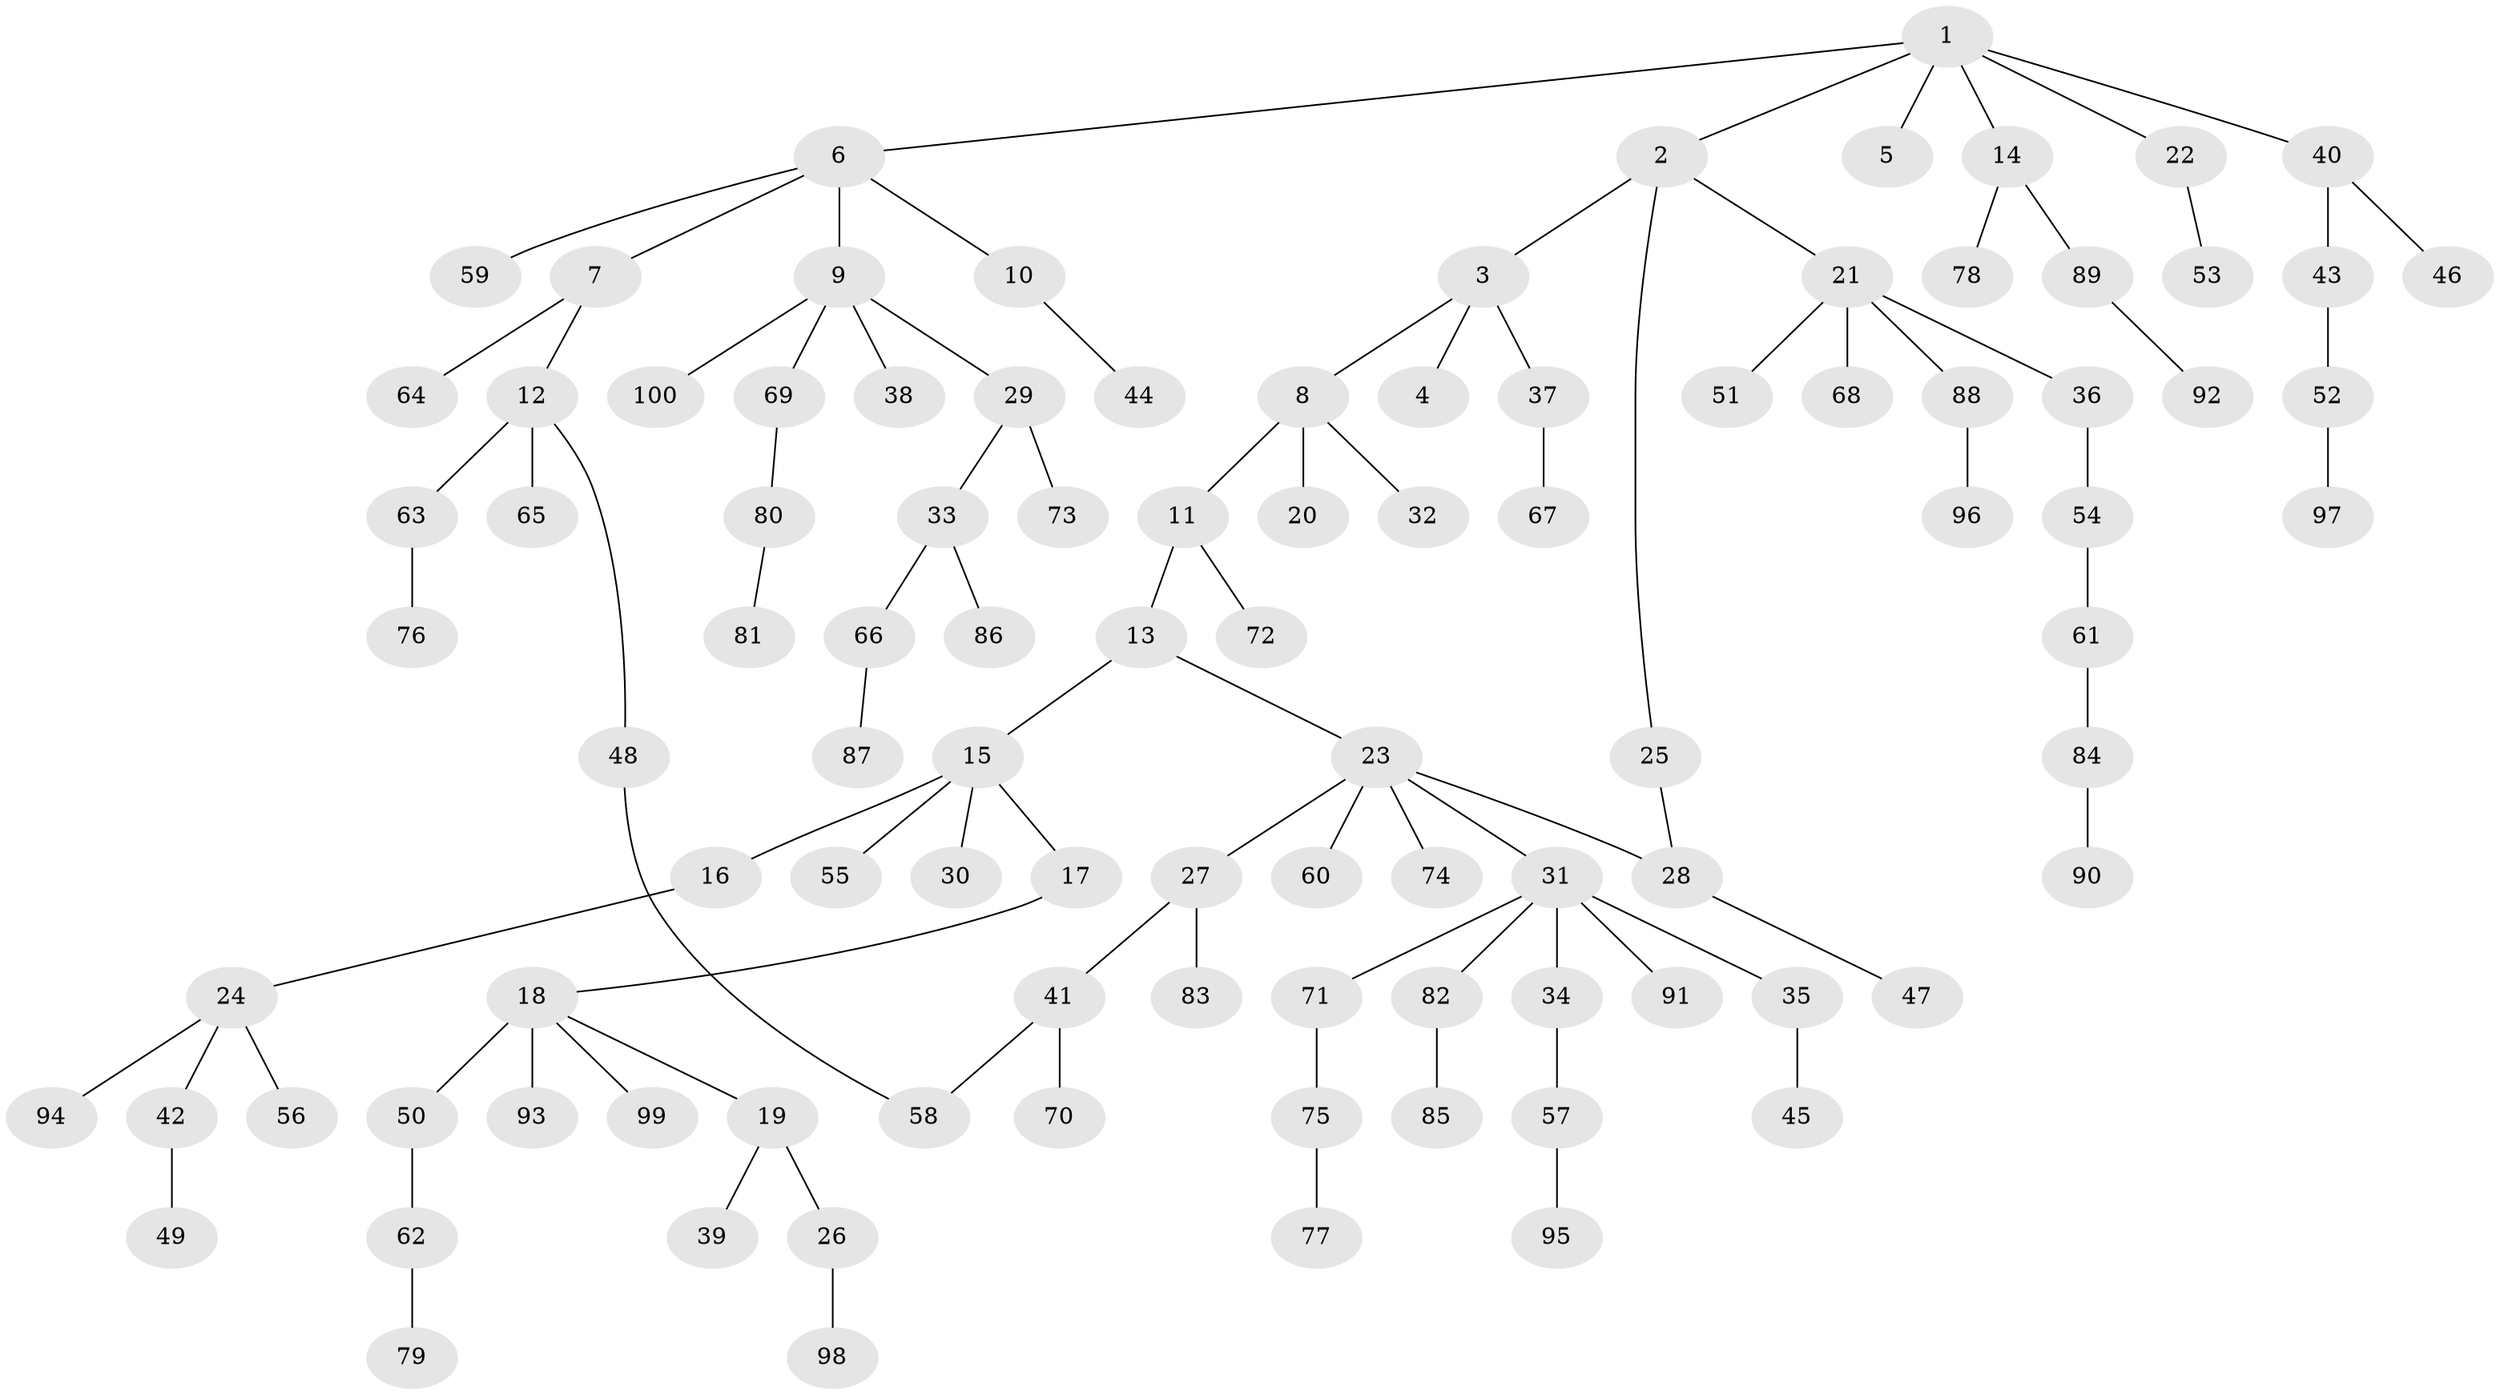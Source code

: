 // Generated by graph-tools (version 1.1) at 2025/00/03/09/25 03:00:58]
// undirected, 100 vertices, 101 edges
graph export_dot {
graph [start="1"]
  node [color=gray90,style=filled];
  1;
  2;
  3;
  4;
  5;
  6;
  7;
  8;
  9;
  10;
  11;
  12;
  13;
  14;
  15;
  16;
  17;
  18;
  19;
  20;
  21;
  22;
  23;
  24;
  25;
  26;
  27;
  28;
  29;
  30;
  31;
  32;
  33;
  34;
  35;
  36;
  37;
  38;
  39;
  40;
  41;
  42;
  43;
  44;
  45;
  46;
  47;
  48;
  49;
  50;
  51;
  52;
  53;
  54;
  55;
  56;
  57;
  58;
  59;
  60;
  61;
  62;
  63;
  64;
  65;
  66;
  67;
  68;
  69;
  70;
  71;
  72;
  73;
  74;
  75;
  76;
  77;
  78;
  79;
  80;
  81;
  82;
  83;
  84;
  85;
  86;
  87;
  88;
  89;
  90;
  91;
  92;
  93;
  94;
  95;
  96;
  97;
  98;
  99;
  100;
  1 -- 2;
  1 -- 5;
  1 -- 6;
  1 -- 14;
  1 -- 22;
  1 -- 40;
  2 -- 3;
  2 -- 21;
  2 -- 25;
  3 -- 4;
  3 -- 8;
  3 -- 37;
  6 -- 7;
  6 -- 9;
  6 -- 10;
  6 -- 59;
  7 -- 12;
  7 -- 64;
  8 -- 11;
  8 -- 20;
  8 -- 32;
  9 -- 29;
  9 -- 38;
  9 -- 69;
  9 -- 100;
  10 -- 44;
  11 -- 13;
  11 -- 72;
  12 -- 48;
  12 -- 63;
  12 -- 65;
  13 -- 15;
  13 -- 23;
  14 -- 78;
  14 -- 89;
  15 -- 16;
  15 -- 17;
  15 -- 30;
  15 -- 55;
  16 -- 24;
  17 -- 18;
  18 -- 19;
  18 -- 50;
  18 -- 93;
  18 -- 99;
  19 -- 26;
  19 -- 39;
  21 -- 36;
  21 -- 51;
  21 -- 68;
  21 -- 88;
  22 -- 53;
  23 -- 27;
  23 -- 31;
  23 -- 60;
  23 -- 74;
  23 -- 28;
  24 -- 42;
  24 -- 56;
  24 -- 94;
  25 -- 28;
  26 -- 98;
  27 -- 41;
  27 -- 83;
  28 -- 47;
  29 -- 33;
  29 -- 73;
  31 -- 34;
  31 -- 35;
  31 -- 71;
  31 -- 82;
  31 -- 91;
  33 -- 66;
  33 -- 86;
  34 -- 57;
  35 -- 45;
  36 -- 54;
  37 -- 67;
  40 -- 43;
  40 -- 46;
  41 -- 70;
  41 -- 58;
  42 -- 49;
  43 -- 52;
  48 -- 58;
  50 -- 62;
  52 -- 97;
  54 -- 61;
  57 -- 95;
  61 -- 84;
  62 -- 79;
  63 -- 76;
  66 -- 87;
  69 -- 80;
  71 -- 75;
  75 -- 77;
  80 -- 81;
  82 -- 85;
  84 -- 90;
  88 -- 96;
  89 -- 92;
}
